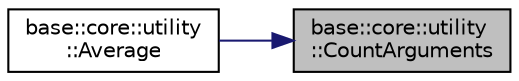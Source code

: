 digraph "base::core::utility::CountArguments"
{
 // LATEX_PDF_SIZE
  edge [fontname="Helvetica",fontsize="10",labelfontname="Helvetica",labelfontsize="10"];
  node [fontname="Helvetica",fontsize="10",shape=record];
  rankdir="RL";
  Node1 [label="base::core::utility\l::CountArguments",height=0.2,width=0.4,color="black", fillcolor="grey75", style="filled", fontcolor="black",tooltip=" "];
  Node1 -> Node2 [dir="back",color="midnightblue",fontsize="10",style="solid",fontname="Helvetica"];
  Node2 [label="base::core::utility\l::Average",height=0.2,width=0.4,color="black", fillcolor="white", style="filled",URL="$namespacebase_1_1core_1_1utility.html#a1fa96d10990ed45acccf1ecb5838b7d0",tooltip=" "];
}
